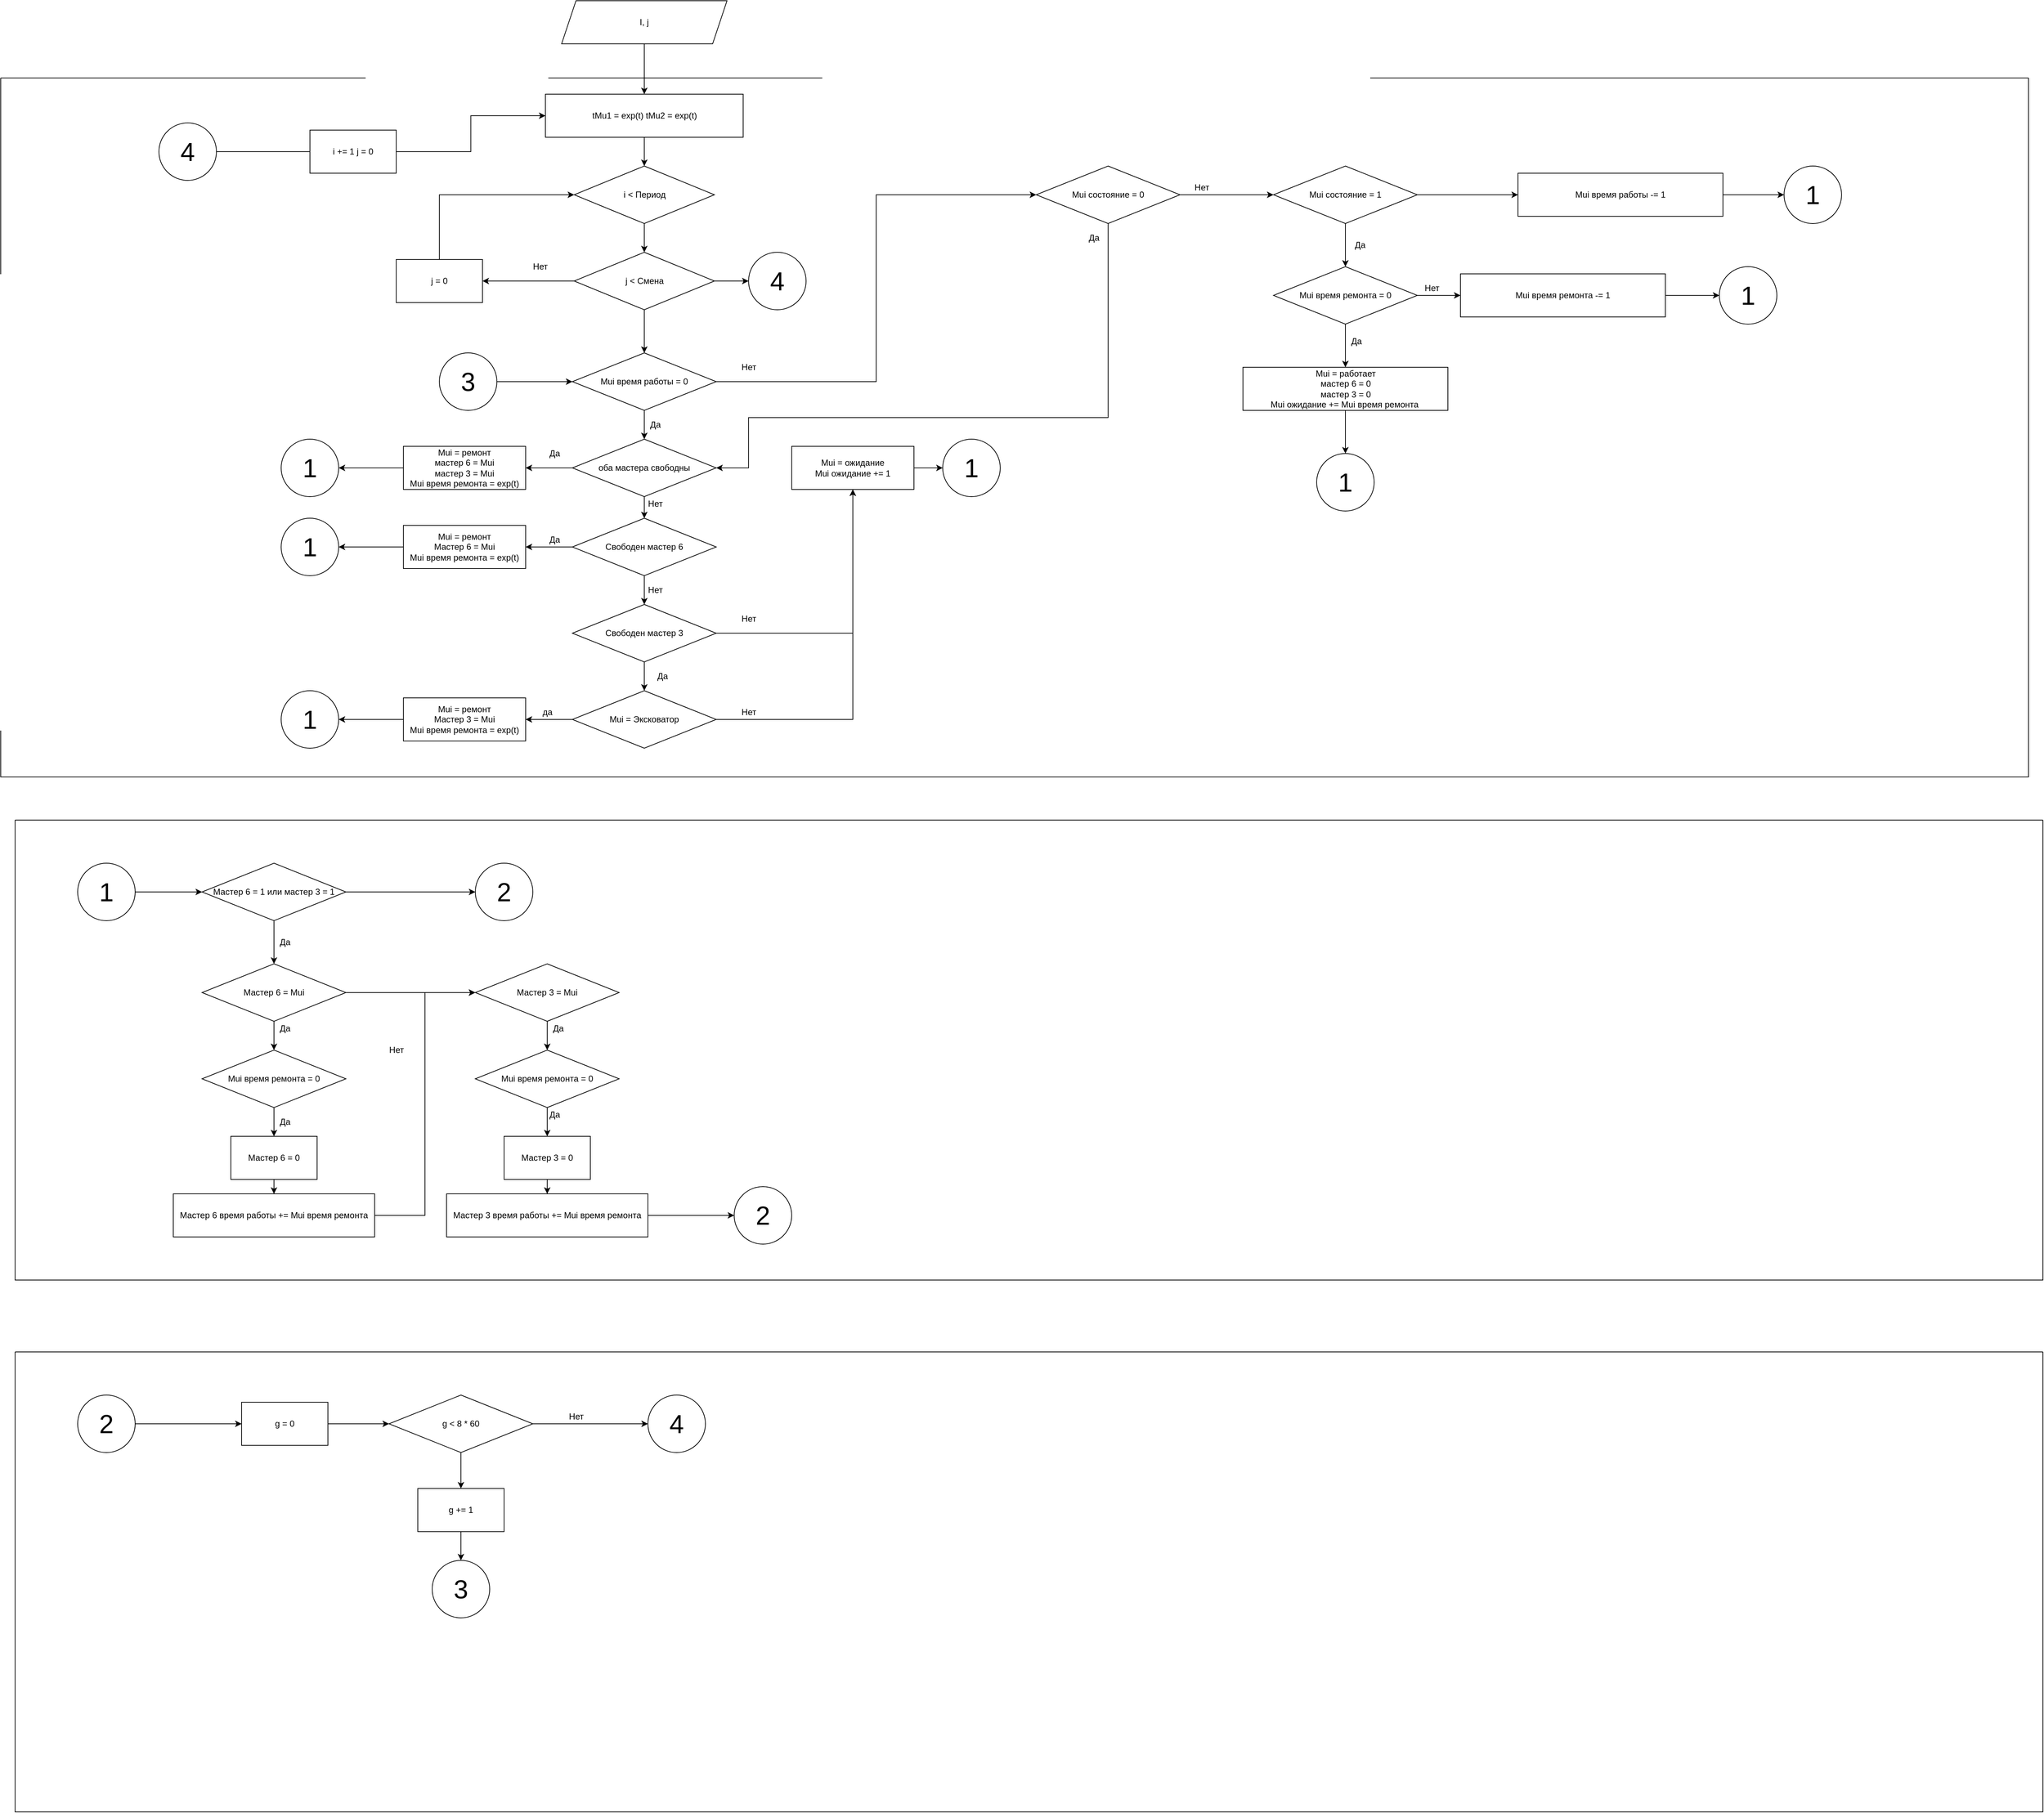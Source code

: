 <mxfile>
    <diagram id="oMUgU_cKj5hAqDZ2qslA" name="Страница 1">
        <mxGraphModel dx="2587" dy="1236" grid="1" gridSize="10" guides="1" tooltips="1" connect="1" arrows="1" fold="1" page="1" pageScale="1" pageWidth="827" pageHeight="1169" math="0" shadow="0">
            <root>
                <mxCell id="0"/>
                <mxCell id="1" parent="0"/>
                <mxCell id="mELySHecACPUB56Iy1mV-3" style="edgeStyle=orthogonalEdgeStyle;rounded=0;orthogonalLoop=1;jettySize=auto;html=1;entryX=0.5;entryY=0;entryDx=0;entryDy=0;" parent="1" source="mELySHecACPUB56Iy1mV-1" target="mELySHecACPUB56Iy1mV-4" edge="1">
                    <mxGeometry relative="1" as="geometry">
                        <mxPoint x="345" y="230" as="targetPoint"/>
                    </mxGeometry>
                </mxCell>
                <mxCell id="mELySHecACPUB56Iy1mV-1" value="I, j" style="shape=parallelogram;perimeter=parallelogramPerimeter;whiteSpace=wrap;html=1;fixedSize=1;" parent="1" vertex="1">
                    <mxGeometry x="230" y="110" width="230" height="60" as="geometry"/>
                </mxCell>
                <mxCell id="mELySHecACPUB56Iy1mV-6" style="edgeStyle=orthogonalEdgeStyle;rounded=0;orthogonalLoop=1;jettySize=auto;html=1;entryX=0.5;entryY=0;entryDx=0;entryDy=0;" parent="1" source="mELySHecACPUB56Iy1mV-4" target="mELySHecACPUB56Iy1mV-5" edge="1">
                    <mxGeometry relative="1" as="geometry"/>
                </mxCell>
                <mxCell id="mELySHecACPUB56Iy1mV-4" value="tMu1 = exp(t) tMu2 = exp(t)" style="rounded=0;whiteSpace=wrap;html=1;" parent="1" vertex="1">
                    <mxGeometry x="207.5" y="240" width="275" height="60" as="geometry"/>
                </mxCell>
                <mxCell id="mELySHecACPUB56Iy1mV-9" style="edgeStyle=orthogonalEdgeStyle;rounded=0;orthogonalLoop=1;jettySize=auto;html=1;entryX=0.5;entryY=0;entryDx=0;entryDy=0;" parent="1" source="mELySHecACPUB56Iy1mV-5" target="mELySHecACPUB56Iy1mV-8" edge="1">
                    <mxGeometry relative="1" as="geometry"/>
                </mxCell>
                <mxCell id="mELySHecACPUB56Iy1mV-5" value="i &amp;lt; Период" style="rhombus;whiteSpace=wrap;html=1;" parent="1" vertex="1">
                    <mxGeometry x="247.5" y="340" width="195" height="80" as="geometry"/>
                </mxCell>
                <mxCell id="mELySHecACPUB56Iy1mV-11" style="edgeStyle=orthogonalEdgeStyle;rounded=0;orthogonalLoop=1;jettySize=auto;html=1;entryX=0.5;entryY=0;entryDx=0;entryDy=0;" parent="1" source="mELySHecACPUB56Iy1mV-8" target="mELySHecACPUB56Iy1mV-12" edge="1">
                    <mxGeometry relative="1" as="geometry">
                        <mxPoint x="345" y="585" as="targetPoint"/>
                    </mxGeometry>
                </mxCell>
                <mxCell id="mELySHecACPUB56Iy1mV-14" style="edgeStyle=orthogonalEdgeStyle;rounded=0;orthogonalLoop=1;jettySize=auto;html=1;entryX=1;entryY=0.5;entryDx=0;entryDy=0;" parent="1" source="mELySHecACPUB56Iy1mV-8" target="mELySHecACPUB56Iy1mV-15" edge="1">
                    <mxGeometry relative="1" as="geometry">
                        <mxPoint x="170" y="500" as="targetPoint"/>
                    </mxGeometry>
                </mxCell>
                <mxCell id="mELySHecACPUB56Iy1mV-178" style="edgeStyle=orthogonalEdgeStyle;rounded=0;orthogonalLoop=1;jettySize=auto;html=1;entryX=0;entryY=0.5;entryDx=0;entryDy=0;fontSize=12;" parent="1" source="mELySHecACPUB56Iy1mV-8" target="mELySHecACPUB56Iy1mV-177" edge="1">
                    <mxGeometry relative="1" as="geometry"/>
                </mxCell>
                <mxCell id="mELySHecACPUB56Iy1mV-8" value="j &amp;lt; Смена" style="rhombus;whiteSpace=wrap;html=1;" parent="1" vertex="1">
                    <mxGeometry x="247.5" y="460" width="195" height="80" as="geometry"/>
                </mxCell>
                <mxCell id="mELySHecACPUB56Iy1mV-20" style="edgeStyle=orthogonalEdgeStyle;rounded=0;orthogonalLoop=1;jettySize=auto;html=1;entryX=0.5;entryY=0;entryDx=0;entryDy=0;" parent="1" source="mELySHecACPUB56Iy1mV-12" target="mELySHecACPUB56Iy1mV-18" edge="1">
                    <mxGeometry relative="1" as="geometry"/>
                </mxCell>
                <mxCell id="mELySHecACPUB56Iy1mV-52" style="edgeStyle=orthogonalEdgeStyle;rounded=0;orthogonalLoop=1;jettySize=auto;html=1;entryX=0;entryY=0.5;entryDx=0;entryDy=0;" parent="1" source="mELySHecACPUB56Iy1mV-12" target="mELySHecACPUB56Iy1mV-51" edge="1">
                    <mxGeometry relative="1" as="geometry"/>
                </mxCell>
                <mxCell id="mELySHecACPUB56Iy1mV-12" value="Mui время работы = 0" style="rhombus;whiteSpace=wrap;html=1;" parent="1" vertex="1">
                    <mxGeometry x="245" y="600" width="200" height="80" as="geometry"/>
                </mxCell>
                <mxCell id="mELySHecACPUB56Iy1mV-17" style="edgeStyle=orthogonalEdgeStyle;rounded=0;orthogonalLoop=1;jettySize=auto;html=1;entryX=0;entryY=0.5;entryDx=0;entryDy=0;" parent="1" source="mELySHecACPUB56Iy1mV-15" target="mELySHecACPUB56Iy1mV-5" edge="1">
                    <mxGeometry relative="1" as="geometry">
                        <Array as="points">
                            <mxPoint x="60" y="380"/>
                        </Array>
                    </mxGeometry>
                </mxCell>
                <mxCell id="mELySHecACPUB56Iy1mV-15" value="j = 0" style="rounded=0;whiteSpace=wrap;html=1;" parent="1" vertex="1">
                    <mxGeometry y="470" width="120" height="60" as="geometry"/>
                </mxCell>
                <mxCell id="mELySHecACPUB56Iy1mV-16" value="Нет" style="text;html=1;align=center;verticalAlign=middle;resizable=0;points=[];autosize=1;strokeColor=none;fillColor=none;" parent="1" vertex="1">
                    <mxGeometry x="180" y="470" width="40" height="20" as="geometry"/>
                </mxCell>
                <mxCell id="mELySHecACPUB56Iy1mV-22" style="edgeStyle=orthogonalEdgeStyle;rounded=0;orthogonalLoop=1;jettySize=auto;html=1;exitX=0;exitY=0.5;exitDx=0;exitDy=0;entryX=1;entryY=0.5;entryDx=0;entryDy=0;" parent="1" source="mELySHecACPUB56Iy1mV-18" target="mELySHecACPUB56Iy1mV-21" edge="1">
                    <mxGeometry relative="1" as="geometry"/>
                </mxCell>
                <mxCell id="mELySHecACPUB56Iy1mV-25" style="edgeStyle=orthogonalEdgeStyle;rounded=0;orthogonalLoop=1;jettySize=auto;html=1;entryX=0.5;entryY=0;entryDx=0;entryDy=0;" parent="1" source="mELySHecACPUB56Iy1mV-18" target="mELySHecACPUB56Iy1mV-24" edge="1">
                    <mxGeometry relative="1" as="geometry"/>
                </mxCell>
                <mxCell id="mELySHecACPUB56Iy1mV-18" value="оба мастера свободны" style="rhombus;whiteSpace=wrap;html=1;" parent="1" vertex="1">
                    <mxGeometry x="245" y="720" width="200" height="80" as="geometry"/>
                </mxCell>
                <mxCell id="mELySHecACPUB56Iy1mV-82" style="edgeStyle=orthogonalEdgeStyle;rounded=0;orthogonalLoop=1;jettySize=auto;html=1;entryX=1;entryY=0.5;entryDx=0;entryDy=0;fontSize=36;" parent="1" source="mELySHecACPUB56Iy1mV-21" target="mELySHecACPUB56Iy1mV-81" edge="1">
                    <mxGeometry relative="1" as="geometry"/>
                </mxCell>
                <mxCell id="mELySHecACPUB56Iy1mV-21" value="Mui = ремонт&lt;br&gt;мастер 6 = Mui&lt;br&gt;мастер 3 = Mui&lt;br&gt;Mui время ремонта = exp(t)" style="rounded=0;whiteSpace=wrap;html=1;" parent="1" vertex="1">
                    <mxGeometry x="10" y="730" width="170" height="60" as="geometry"/>
                </mxCell>
                <mxCell id="mELySHecACPUB56Iy1mV-23" value="Да" style="text;html=1;align=center;verticalAlign=middle;resizable=0;points=[];autosize=1;strokeColor=none;fillColor=none;" parent="1" vertex="1">
                    <mxGeometry x="205" y="730" width="30" height="20" as="geometry"/>
                </mxCell>
                <mxCell id="mELySHecACPUB56Iy1mV-28" style="edgeStyle=orthogonalEdgeStyle;rounded=0;orthogonalLoop=1;jettySize=auto;html=1;entryX=1;entryY=0.5;entryDx=0;entryDy=0;" parent="1" source="mELySHecACPUB56Iy1mV-24" target="mELySHecACPUB56Iy1mV-27" edge="1">
                    <mxGeometry relative="1" as="geometry"/>
                </mxCell>
                <mxCell id="mELySHecACPUB56Iy1mV-31" style="edgeStyle=orthogonalEdgeStyle;rounded=0;orthogonalLoop=1;jettySize=auto;html=1;" parent="1" source="mELySHecACPUB56Iy1mV-24" target="mELySHecACPUB56Iy1mV-30" edge="1">
                    <mxGeometry relative="1" as="geometry"/>
                </mxCell>
                <mxCell id="mELySHecACPUB56Iy1mV-24" value="Cвободен мастер 6" style="rhombus;whiteSpace=wrap;html=1;" parent="1" vertex="1">
                    <mxGeometry x="245" y="830" width="200" height="80" as="geometry"/>
                </mxCell>
                <mxCell id="mELySHecACPUB56Iy1mV-84" style="edgeStyle=orthogonalEdgeStyle;rounded=0;orthogonalLoop=1;jettySize=auto;html=1;fontSize=36;" parent="1" source="mELySHecACPUB56Iy1mV-27" target="mELySHecACPUB56Iy1mV-83" edge="1">
                    <mxGeometry relative="1" as="geometry"/>
                </mxCell>
                <mxCell id="mELySHecACPUB56Iy1mV-27" value="Mui = ремонт&lt;br&gt;Мастер 6 = Mui&lt;br&gt;Mui время ремонта = exp(t)" style="rounded=0;whiteSpace=wrap;html=1;" parent="1" vertex="1">
                    <mxGeometry x="10" y="840" width="170" height="60" as="geometry"/>
                </mxCell>
                <mxCell id="mELySHecACPUB56Iy1mV-29" value="Да" style="text;html=1;align=center;verticalAlign=middle;resizable=0;points=[];autosize=1;strokeColor=none;fillColor=none;" parent="1" vertex="1">
                    <mxGeometry x="205" y="850" width="30" height="20" as="geometry"/>
                </mxCell>
                <mxCell id="mELySHecACPUB56Iy1mV-36" style="edgeStyle=orthogonalEdgeStyle;rounded=0;orthogonalLoop=1;jettySize=auto;html=1;entryX=0.5;entryY=0;entryDx=0;entryDy=0;" parent="1" source="mELySHecACPUB56Iy1mV-30" target="mELySHecACPUB56Iy1mV-35" edge="1">
                    <mxGeometry relative="1" as="geometry"/>
                </mxCell>
                <mxCell id="mELySHecACPUB56Iy1mV-40" style="edgeStyle=orthogonalEdgeStyle;rounded=0;orthogonalLoop=1;jettySize=auto;html=1;" parent="1" source="mELySHecACPUB56Iy1mV-30" target="mELySHecACPUB56Iy1mV-33" edge="1">
                    <mxGeometry relative="1" as="geometry"/>
                </mxCell>
                <mxCell id="mELySHecACPUB56Iy1mV-30" value="Свободен мастер 3" style="rhombus;whiteSpace=wrap;html=1;" parent="1" vertex="1">
                    <mxGeometry x="245" y="950" width="200" height="80" as="geometry"/>
                </mxCell>
                <mxCell id="mELySHecACPUB56Iy1mV-88" style="edgeStyle=orthogonalEdgeStyle;rounded=0;orthogonalLoop=1;jettySize=auto;html=1;entryX=0;entryY=0.5;entryDx=0;entryDy=0;fontSize=36;" parent="1" source="mELySHecACPUB56Iy1mV-33" target="mELySHecACPUB56Iy1mV-87" edge="1">
                    <mxGeometry relative="1" as="geometry"/>
                </mxCell>
                <mxCell id="mELySHecACPUB56Iy1mV-33" value="Mui = ожидание&lt;br&gt;Mui ожидание += 1" style="rounded=0;whiteSpace=wrap;html=1;" parent="1" vertex="1">
                    <mxGeometry x="550" y="730" width="170" height="60" as="geometry"/>
                </mxCell>
                <mxCell id="mELySHecACPUB56Iy1mV-86" style="edgeStyle=orthogonalEdgeStyle;rounded=0;orthogonalLoop=1;jettySize=auto;html=1;entryX=1;entryY=0.5;entryDx=0;entryDy=0;fontSize=36;" parent="1" source="mELySHecACPUB56Iy1mV-34" target="mELySHecACPUB56Iy1mV-85" edge="1">
                    <mxGeometry relative="1" as="geometry"/>
                </mxCell>
                <mxCell id="mELySHecACPUB56Iy1mV-34" value="Mui = ремонт&lt;br&gt;Мастер 3 = Mui&lt;br&gt;Mui время ремонта = exp(t)" style="rounded=0;whiteSpace=wrap;html=1;" parent="1" vertex="1">
                    <mxGeometry x="10" y="1080" width="170" height="60" as="geometry"/>
                </mxCell>
                <mxCell id="mELySHecACPUB56Iy1mV-38" style="edgeStyle=orthogonalEdgeStyle;rounded=0;orthogonalLoop=1;jettySize=auto;html=1;entryX=1;entryY=0.5;entryDx=0;entryDy=0;" parent="1" source="mELySHecACPUB56Iy1mV-35" target="mELySHecACPUB56Iy1mV-34" edge="1">
                    <mxGeometry relative="1" as="geometry"/>
                </mxCell>
                <mxCell id="mELySHecACPUB56Iy1mV-48" style="edgeStyle=orthogonalEdgeStyle;rounded=0;orthogonalLoop=1;jettySize=auto;html=1;entryX=0.5;entryY=1;entryDx=0;entryDy=0;" parent="1" source="mELySHecACPUB56Iy1mV-35" target="mELySHecACPUB56Iy1mV-33" edge="1">
                    <mxGeometry relative="1" as="geometry"/>
                </mxCell>
                <mxCell id="mELySHecACPUB56Iy1mV-35" value="Mui = Эксковатор" style="rhombus;whiteSpace=wrap;html=1;" parent="1" vertex="1">
                    <mxGeometry x="245" y="1070" width="200" height="80" as="geometry"/>
                </mxCell>
                <mxCell id="mELySHecACPUB56Iy1mV-37" value="Да" style="text;html=1;align=center;verticalAlign=middle;resizable=0;points=[];autosize=1;strokeColor=none;fillColor=none;" parent="1" vertex="1">
                    <mxGeometry x="355" y="1040" width="30" height="20" as="geometry"/>
                </mxCell>
                <mxCell id="mELySHecACPUB56Iy1mV-39" value="да" style="text;html=1;align=center;verticalAlign=middle;resizable=0;points=[];autosize=1;strokeColor=none;fillColor=none;" parent="1" vertex="1">
                    <mxGeometry x="195" y="1090" width="30" height="20" as="geometry"/>
                </mxCell>
                <mxCell id="mELySHecACPUB56Iy1mV-45" value="Нет" style="text;html=1;align=center;verticalAlign=middle;resizable=0;points=[];autosize=1;strokeColor=none;fillColor=none;" parent="1" vertex="1">
                    <mxGeometry x="470" y="960" width="40" height="20" as="geometry"/>
                </mxCell>
                <mxCell id="mELySHecACPUB56Iy1mV-46" value="Нет" style="text;html=1;align=center;verticalAlign=middle;resizable=0;points=[];autosize=1;strokeColor=none;fillColor=none;" parent="1" vertex="1">
                    <mxGeometry x="340" y="800" width="40" height="20" as="geometry"/>
                </mxCell>
                <mxCell id="mELySHecACPUB56Iy1mV-47" value="Нет" style="text;html=1;align=center;verticalAlign=middle;resizable=0;points=[];autosize=1;strokeColor=none;fillColor=none;" parent="1" vertex="1">
                    <mxGeometry x="340" y="920" width="40" height="20" as="geometry"/>
                </mxCell>
                <mxCell id="mELySHecACPUB56Iy1mV-49" value="Нет" style="text;html=1;align=center;verticalAlign=middle;resizable=0;points=[];autosize=1;strokeColor=none;fillColor=none;" parent="1" vertex="1">
                    <mxGeometry x="470" y="1090" width="40" height="20" as="geometry"/>
                </mxCell>
                <mxCell id="mELySHecACPUB56Iy1mV-54" style="edgeStyle=orthogonalEdgeStyle;rounded=0;orthogonalLoop=1;jettySize=auto;html=1;entryX=1;entryY=0.5;entryDx=0;entryDy=0;" parent="1" source="mELySHecACPUB56Iy1mV-51" target="mELySHecACPUB56Iy1mV-18" edge="1">
                    <mxGeometry relative="1" as="geometry">
                        <mxPoint x="940" y="720" as="targetPoint"/>
                        <Array as="points">
                            <mxPoint x="990" y="690"/>
                            <mxPoint x="490" y="690"/>
                            <mxPoint x="490" y="760"/>
                        </Array>
                    </mxGeometry>
                </mxCell>
                <mxCell id="mELySHecACPUB56Iy1mV-59" style="edgeStyle=orthogonalEdgeStyle;rounded=0;orthogonalLoop=1;jettySize=auto;html=1;entryX=0;entryY=0.5;entryDx=0;entryDy=0;" parent="1" source="mELySHecACPUB56Iy1mV-51" target="mELySHecACPUB56Iy1mV-63" edge="1">
                    <mxGeometry relative="1" as="geometry">
                        <mxPoint x="1210" y="380" as="targetPoint"/>
                    </mxGeometry>
                </mxCell>
                <mxCell id="mELySHecACPUB56Iy1mV-51" value="Mui состояние = 0" style="rhombus;whiteSpace=wrap;html=1;" parent="1" vertex="1">
                    <mxGeometry x="890" y="340" width="200" height="80" as="geometry"/>
                </mxCell>
                <mxCell id="mELySHecACPUB56Iy1mV-55" value="Да" style="text;html=1;align=center;verticalAlign=middle;resizable=0;points=[];autosize=1;strokeColor=none;fillColor=none;" parent="1" vertex="1">
                    <mxGeometry x="955" y="430" width="30" height="20" as="geometry"/>
                </mxCell>
                <mxCell id="mELySHecACPUB56Iy1mV-56" value="Да" style="text;html=1;align=center;verticalAlign=middle;resizable=0;points=[];autosize=1;strokeColor=none;fillColor=none;" parent="1" vertex="1">
                    <mxGeometry x="345" y="690" width="30" height="20" as="geometry"/>
                </mxCell>
                <mxCell id="mELySHecACPUB56Iy1mV-57" value="Нет" style="text;html=1;align=center;verticalAlign=middle;resizable=0;points=[];autosize=1;strokeColor=none;fillColor=none;" parent="1" vertex="1">
                    <mxGeometry x="470" y="610" width="40" height="20" as="geometry"/>
                </mxCell>
                <mxCell id="mELySHecACPUB56Iy1mV-60" value="Нет" style="text;html=1;align=center;verticalAlign=middle;resizable=0;points=[];autosize=1;strokeColor=none;fillColor=none;" parent="1" vertex="1">
                    <mxGeometry x="1100" y="360" width="40" height="20" as="geometry"/>
                </mxCell>
                <mxCell id="mELySHecACPUB56Iy1mV-67" style="edgeStyle=orthogonalEdgeStyle;rounded=0;orthogonalLoop=1;jettySize=auto;html=1;entryX=0.5;entryY=0;entryDx=0;entryDy=0;" parent="1" source="mELySHecACPUB56Iy1mV-63" target="mELySHecACPUB56Iy1mV-65" edge="1">
                    <mxGeometry relative="1" as="geometry"/>
                </mxCell>
                <mxCell id="mELySHecACPUB56Iy1mV-74" style="edgeStyle=orthogonalEdgeStyle;rounded=0;orthogonalLoop=1;jettySize=auto;html=1;entryX=0;entryY=0.5;entryDx=0;entryDy=0;" parent="1" source="mELySHecACPUB56Iy1mV-63" target="mELySHecACPUB56Iy1mV-73" edge="1">
                    <mxGeometry relative="1" as="geometry"/>
                </mxCell>
                <mxCell id="mELySHecACPUB56Iy1mV-63" value="Mui состояние = 1" style="rhombus;whiteSpace=wrap;html=1;" parent="1" vertex="1">
                    <mxGeometry x="1220" y="340" width="200" height="80" as="geometry"/>
                </mxCell>
                <mxCell id="mELySHecACPUB56Iy1mV-76" style="edgeStyle=orthogonalEdgeStyle;rounded=0;orthogonalLoop=1;jettySize=auto;html=1;fontSize=36;" parent="1" source="mELySHecACPUB56Iy1mV-64" target="mELySHecACPUB56Iy1mV-75" edge="1">
                    <mxGeometry relative="1" as="geometry"/>
                </mxCell>
                <mxCell id="mELySHecACPUB56Iy1mV-64" value="Mui = работает&lt;br&gt;мастер 6 = 0&lt;br&gt;мастер 3 = 0&lt;br&gt;Mui ожидание += Mui время ремонта&amp;nbsp;" style="rounded=0;whiteSpace=wrap;html=1;" parent="1" vertex="1">
                    <mxGeometry x="1177.5" y="620" width="285" height="60" as="geometry"/>
                </mxCell>
                <mxCell id="mELySHecACPUB56Iy1mV-66" style="edgeStyle=orthogonalEdgeStyle;rounded=0;orthogonalLoop=1;jettySize=auto;html=1;entryX=0.5;entryY=0;entryDx=0;entryDy=0;" parent="1" source="mELySHecACPUB56Iy1mV-65" target="mELySHecACPUB56Iy1mV-64" edge="1">
                    <mxGeometry relative="1" as="geometry"/>
                </mxCell>
                <mxCell id="mELySHecACPUB56Iy1mV-69" style="edgeStyle=orthogonalEdgeStyle;rounded=0;orthogonalLoop=1;jettySize=auto;html=1;" parent="1" source="mELySHecACPUB56Iy1mV-65" target="mELySHecACPUB56Iy1mV-68" edge="1">
                    <mxGeometry relative="1" as="geometry"/>
                </mxCell>
                <mxCell id="mELySHecACPUB56Iy1mV-65" value="Mui время ремонта = 0" style="rhombus;whiteSpace=wrap;html=1;" parent="1" vertex="1">
                    <mxGeometry x="1220" y="480" width="200" height="80" as="geometry"/>
                </mxCell>
                <mxCell id="mELySHecACPUB56Iy1mV-78" style="edgeStyle=orthogonalEdgeStyle;rounded=0;orthogonalLoop=1;jettySize=auto;html=1;entryX=0;entryY=0.5;entryDx=0;entryDy=0;fontSize=36;" parent="1" source="mELySHecACPUB56Iy1mV-68" target="mELySHecACPUB56Iy1mV-77" edge="1">
                    <mxGeometry relative="1" as="geometry"/>
                </mxCell>
                <mxCell id="mELySHecACPUB56Iy1mV-68" value="&amp;nbsp;Mui время ремонта -= 1&amp;nbsp;" style="rounded=0;whiteSpace=wrap;html=1;" parent="1" vertex="1">
                    <mxGeometry x="1480" y="490" width="285" height="60" as="geometry"/>
                </mxCell>
                <mxCell id="mELySHecACPUB56Iy1mV-70" value="Да" style="text;html=1;align=center;verticalAlign=middle;resizable=0;points=[];autosize=1;strokeColor=none;fillColor=none;" parent="1" vertex="1">
                    <mxGeometry x="1320" y="574" width="30" height="20" as="geometry"/>
                </mxCell>
                <mxCell id="mELySHecACPUB56Iy1mV-71" value="Нет" style="text;html=1;align=center;verticalAlign=middle;resizable=0;points=[];autosize=1;strokeColor=none;fillColor=none;" parent="1" vertex="1">
                    <mxGeometry x="1420" y="500" width="40" height="20" as="geometry"/>
                </mxCell>
                <mxCell id="mELySHecACPUB56Iy1mV-72" value="Да" style="text;html=1;align=center;verticalAlign=middle;resizable=0;points=[];autosize=1;strokeColor=none;fillColor=none;" parent="1" vertex="1">
                    <mxGeometry x="1325" y="440" width="30" height="20" as="geometry"/>
                </mxCell>
                <mxCell id="mELySHecACPUB56Iy1mV-80" style="edgeStyle=orthogonalEdgeStyle;rounded=0;orthogonalLoop=1;jettySize=auto;html=1;entryX=0;entryY=0.5;entryDx=0;entryDy=0;fontSize=36;" parent="1" source="mELySHecACPUB56Iy1mV-73" target="mELySHecACPUB56Iy1mV-79" edge="1">
                    <mxGeometry relative="1" as="geometry"/>
                </mxCell>
                <mxCell id="mELySHecACPUB56Iy1mV-73" value="&amp;nbsp;Mui время работы -= 1&amp;nbsp;" style="rounded=0;whiteSpace=wrap;html=1;" parent="1" vertex="1">
                    <mxGeometry x="1560" y="350" width="285" height="60" as="geometry"/>
                </mxCell>
                <mxCell id="mELySHecACPUB56Iy1mV-75" value="&lt;font style=&quot;font-size: 36px;&quot;&gt;1&lt;/font&gt;" style="ellipse;whiteSpace=wrap;html=1;aspect=fixed;" parent="1" vertex="1">
                    <mxGeometry x="1280" y="740" width="80" height="80" as="geometry"/>
                </mxCell>
                <mxCell id="mELySHecACPUB56Iy1mV-77" value="&lt;font style=&quot;font-size: 36px;&quot;&gt;1&lt;/font&gt;" style="ellipse;whiteSpace=wrap;html=1;aspect=fixed;" parent="1" vertex="1">
                    <mxGeometry x="1840" y="480" width="80" height="80" as="geometry"/>
                </mxCell>
                <mxCell id="mELySHecACPUB56Iy1mV-79" value="&lt;font style=&quot;font-size: 36px;&quot;&gt;1&lt;/font&gt;" style="ellipse;whiteSpace=wrap;html=1;aspect=fixed;" parent="1" vertex="1">
                    <mxGeometry x="1930" y="340" width="80" height="80" as="geometry"/>
                </mxCell>
                <mxCell id="mELySHecACPUB56Iy1mV-81" value="&lt;font style=&quot;font-size: 36px;&quot;&gt;1&lt;/font&gt;" style="ellipse;whiteSpace=wrap;html=1;aspect=fixed;" parent="1" vertex="1">
                    <mxGeometry x="-160" y="720" width="80" height="80" as="geometry"/>
                </mxCell>
                <mxCell id="mELySHecACPUB56Iy1mV-83" value="&lt;font style=&quot;font-size: 36px;&quot;&gt;1&lt;/font&gt;" style="ellipse;whiteSpace=wrap;html=1;aspect=fixed;" parent="1" vertex="1">
                    <mxGeometry x="-160" y="830" width="80" height="80" as="geometry"/>
                </mxCell>
                <mxCell id="mELySHecACPUB56Iy1mV-85" value="&lt;font style=&quot;font-size: 36px;&quot;&gt;1&lt;/font&gt;" style="ellipse;whiteSpace=wrap;html=1;aspect=fixed;" parent="1" vertex="1">
                    <mxGeometry x="-160" y="1070" width="80" height="80" as="geometry"/>
                </mxCell>
                <mxCell id="mELySHecACPUB56Iy1mV-87" value="&lt;font style=&quot;font-size: 36px;&quot;&gt;1&lt;/font&gt;" style="ellipse;whiteSpace=wrap;html=1;aspect=fixed;" parent="1" vertex="1">
                    <mxGeometry x="760" y="720" width="80" height="80" as="geometry"/>
                </mxCell>
                <mxCell id="mELySHecACPUB56Iy1mV-92" value="" style="swimlane;startSize=0;fontSize=36;" parent="1" vertex="1">
                    <mxGeometry x="-550" y="217.5" width="2820" height="972.5" as="geometry"/>
                </mxCell>
                <mxCell id="mELySHecACPUB56Iy1mV-156" value="&lt;font style=&quot;font-size: 36px;&quot;&gt;3&lt;/font&gt;" style="ellipse;whiteSpace=wrap;html=1;aspect=fixed;" parent="mELySHecACPUB56Iy1mV-92" vertex="1">
                    <mxGeometry x="610" y="382.5" width="80" height="80" as="geometry"/>
                </mxCell>
                <mxCell id="mELySHecACPUB56Iy1mV-167" value="&lt;font style=&quot;font-size: 36px;&quot;&gt;4&lt;/font&gt;" style="ellipse;whiteSpace=wrap;html=1;aspect=fixed;" parent="mELySHecACPUB56Iy1mV-92" vertex="1">
                    <mxGeometry x="220" y="62.5" width="80" height="80" as="geometry"/>
                </mxCell>
                <mxCell id="mELySHecACPUB56Iy1mV-174" value="i += 1 j = 0" style="rounded=0;whiteSpace=wrap;html=1;fontSize=12;" parent="mELySHecACPUB56Iy1mV-92" vertex="1">
                    <mxGeometry x="430" y="72.5" width="120" height="60" as="geometry"/>
                </mxCell>
                <mxCell id="mELySHecACPUB56Iy1mV-175" value="" style="edgeStyle=orthogonalEdgeStyle;rounded=0;orthogonalLoop=1;jettySize=auto;html=1;fontSize=12;entryX=0;entryY=0.5;entryDx=0;entryDy=0;endArrow=none;" parent="mELySHecACPUB56Iy1mV-92" source="mELySHecACPUB56Iy1mV-167" target="mELySHecACPUB56Iy1mV-174" edge="1">
                    <mxGeometry relative="1" as="geometry">
                        <mxPoint x="757.5" y="52.5" as="targetPoint"/>
                        <mxPoint x="480.0" y="102.611" as="sourcePoint"/>
                    </mxGeometry>
                </mxCell>
                <mxCell id="mELySHecACPUB56Iy1mV-177" value="&lt;font style=&quot;font-size: 36px;&quot;&gt;4&lt;/font&gt;" style="ellipse;whiteSpace=wrap;html=1;aspect=fixed;" parent="mELySHecACPUB56Iy1mV-92" vertex="1">
                    <mxGeometry x="1040" y="242.5" width="80" height="80" as="geometry"/>
                </mxCell>
                <mxCell id="mELySHecACPUB56Iy1mV-93" value="" style="swimlane;startSize=0;fontSize=36;" parent="1" vertex="1">
                    <mxGeometry x="-530" y="1250" width="2820" height="640" as="geometry"/>
                </mxCell>
                <mxCell id="mELySHecACPUB56Iy1mV-99" style="edgeStyle=orthogonalEdgeStyle;rounded=0;orthogonalLoop=1;jettySize=auto;html=1;entryX=0;entryY=0.5;entryDx=0;entryDy=0;fontSize=36;" parent="mELySHecACPUB56Iy1mV-93" source="mELySHecACPUB56Iy1mV-95" target="mELySHecACPUB56Iy1mV-96" edge="1">
                    <mxGeometry relative="1" as="geometry"/>
                </mxCell>
                <mxCell id="mELySHecACPUB56Iy1mV-95" value="&lt;font style=&quot;font-size: 36px;&quot;&gt;1&lt;/font&gt;" style="ellipse;whiteSpace=wrap;html=1;aspect=fixed;" parent="mELySHecACPUB56Iy1mV-93" vertex="1">
                    <mxGeometry x="87" y="60" width="80" height="80" as="geometry"/>
                </mxCell>
                <mxCell id="mELySHecACPUB56Iy1mV-98" style="edgeStyle=orthogonalEdgeStyle;rounded=0;orthogonalLoop=1;jettySize=auto;html=1;entryX=0.5;entryY=0;entryDx=0;entryDy=0;fontSize=36;" parent="mELySHecACPUB56Iy1mV-93" source="mELySHecACPUB56Iy1mV-96" target="mELySHecACPUB56Iy1mV-97" edge="1">
                    <mxGeometry relative="1" as="geometry"/>
                </mxCell>
                <mxCell id="3" style="edgeStyle=none;html=1;entryX=0;entryY=0.5;entryDx=0;entryDy=0;" edge="1" parent="mELySHecACPUB56Iy1mV-93" source="mELySHecACPUB56Iy1mV-96" target="2">
                    <mxGeometry relative="1" as="geometry"/>
                </mxCell>
                <mxCell id="mELySHecACPUB56Iy1mV-96" value="Мастер 6 = 1 или мастер 3 = 1" style="rhombus;whiteSpace=wrap;html=1;" parent="mELySHecACPUB56Iy1mV-93" vertex="1">
                    <mxGeometry x="260" y="60" width="200" height="80" as="geometry"/>
                </mxCell>
                <mxCell id="mELySHecACPUB56Iy1mV-103" style="edgeStyle=orthogonalEdgeStyle;rounded=0;orthogonalLoop=1;jettySize=auto;html=1;entryX=0.5;entryY=0;entryDx=0;entryDy=0;fontSize=12;" parent="mELySHecACPUB56Iy1mV-93" source="mELySHecACPUB56Iy1mV-97" target="mELySHecACPUB56Iy1mV-102" edge="1">
                    <mxGeometry relative="1" as="geometry"/>
                </mxCell>
                <mxCell id="mELySHecACPUB56Iy1mV-118" style="edgeStyle=orthogonalEdgeStyle;rounded=0;orthogonalLoop=1;jettySize=auto;html=1;entryX=0;entryY=0.5;entryDx=0;entryDy=0;fontSize=12;" parent="mELySHecACPUB56Iy1mV-93" source="mELySHecACPUB56Iy1mV-97" target="mELySHecACPUB56Iy1mV-111" edge="1">
                    <mxGeometry relative="1" as="geometry"/>
                </mxCell>
                <mxCell id="mELySHecACPUB56Iy1mV-97" value="Мастер 6 = Mui" style="rhombus;whiteSpace=wrap;html=1;" parent="mELySHecACPUB56Iy1mV-93" vertex="1">
                    <mxGeometry x="260" y="200" width="200" height="80" as="geometry"/>
                </mxCell>
                <mxCell id="mELySHecACPUB56Iy1mV-101" value="Да" style="text;html=1;align=center;verticalAlign=middle;resizable=0;points=[];autosize=1;strokeColor=none;fillColor=none;fontSize=12;" parent="mELySHecACPUB56Iy1mV-93" vertex="1">
                    <mxGeometry x="360" y="160" width="30" height="20" as="geometry"/>
                </mxCell>
                <mxCell id="mELySHecACPUB56Iy1mV-106" style="edgeStyle=orthogonalEdgeStyle;rounded=0;orthogonalLoop=1;jettySize=auto;html=1;entryX=0.5;entryY=0;entryDx=0;entryDy=0;fontSize=12;" parent="mELySHecACPUB56Iy1mV-93" source="mELySHecACPUB56Iy1mV-102" target="mELySHecACPUB56Iy1mV-105" edge="1">
                    <mxGeometry relative="1" as="geometry"/>
                </mxCell>
                <mxCell id="mELySHecACPUB56Iy1mV-102" value="Mui время ремонта = 0" style="rhombus;whiteSpace=wrap;html=1;" parent="mELySHecACPUB56Iy1mV-93" vertex="1">
                    <mxGeometry x="260" y="320" width="200" height="80" as="geometry"/>
                </mxCell>
                <mxCell id="mELySHecACPUB56Iy1mV-104" value="Да" style="text;html=1;align=center;verticalAlign=middle;resizable=0;points=[];autosize=1;strokeColor=none;fillColor=none;fontSize=12;" parent="mELySHecACPUB56Iy1mV-93" vertex="1">
                    <mxGeometry x="360" y="280" width="30" height="20" as="geometry"/>
                </mxCell>
                <mxCell id="mELySHecACPUB56Iy1mV-109" style="edgeStyle=orthogonalEdgeStyle;rounded=0;orthogonalLoop=1;jettySize=auto;html=1;entryX=0.5;entryY=0;entryDx=0;entryDy=0;fontSize=12;" parent="mELySHecACPUB56Iy1mV-93" source="mELySHecACPUB56Iy1mV-105" target="mELySHecACPUB56Iy1mV-108" edge="1">
                    <mxGeometry relative="1" as="geometry"/>
                </mxCell>
                <mxCell id="mELySHecACPUB56Iy1mV-105" value="Мастер 6 = 0" style="rounded=0;whiteSpace=wrap;html=1;fontSize=12;" parent="mELySHecACPUB56Iy1mV-93" vertex="1">
                    <mxGeometry x="300" y="440" width="120" height="60" as="geometry"/>
                </mxCell>
                <mxCell id="mELySHecACPUB56Iy1mV-121" style="edgeStyle=orthogonalEdgeStyle;rounded=0;orthogonalLoop=1;jettySize=auto;html=1;entryX=0;entryY=0.5;entryDx=0;entryDy=0;fontSize=12;" parent="mELySHecACPUB56Iy1mV-93" source="mELySHecACPUB56Iy1mV-108" target="mELySHecACPUB56Iy1mV-111" edge="1">
                    <mxGeometry relative="1" as="geometry"/>
                </mxCell>
                <mxCell id="mELySHecACPUB56Iy1mV-108" value="Мастер 6 время работы += Mui время ремонта" style="rounded=0;whiteSpace=wrap;html=1;fontSize=12;" parent="mELySHecACPUB56Iy1mV-93" vertex="1">
                    <mxGeometry x="220" y="520" width="280" height="60" as="geometry"/>
                </mxCell>
                <mxCell id="mELySHecACPUB56Iy1mV-111" value="Мастер 3 = Mui" style="rhombus;whiteSpace=wrap;html=1;" parent="mELySHecACPUB56Iy1mV-93" vertex="1">
                    <mxGeometry x="640" y="200" width="200" height="80" as="geometry"/>
                </mxCell>
                <mxCell id="mELySHecACPUB56Iy1mV-113" value="Mui время ремонта = 0" style="rhombus;whiteSpace=wrap;html=1;" parent="mELySHecACPUB56Iy1mV-93" vertex="1">
                    <mxGeometry x="640" y="320" width="200" height="80" as="geometry"/>
                </mxCell>
                <mxCell id="mELySHecACPUB56Iy1mV-110" style="edgeStyle=orthogonalEdgeStyle;rounded=0;orthogonalLoop=1;jettySize=auto;html=1;entryX=0.5;entryY=0;entryDx=0;entryDy=0;fontSize=12;" parent="mELySHecACPUB56Iy1mV-93" source="mELySHecACPUB56Iy1mV-111" target="mELySHecACPUB56Iy1mV-113" edge="1">
                    <mxGeometry relative="1" as="geometry"/>
                </mxCell>
                <mxCell id="mELySHecACPUB56Iy1mV-114" value="Да" style="text;html=1;align=center;verticalAlign=middle;resizable=0;points=[];autosize=1;strokeColor=none;fillColor=none;fontSize=12;" parent="mELySHecACPUB56Iy1mV-93" vertex="1">
                    <mxGeometry x="740" y="280" width="30" height="20" as="geometry"/>
                </mxCell>
                <mxCell id="mELySHecACPUB56Iy1mV-115" style="edgeStyle=orthogonalEdgeStyle;rounded=0;orthogonalLoop=1;jettySize=auto;html=1;entryX=0.5;entryY=0;entryDx=0;entryDy=0;fontSize=12;" parent="mELySHecACPUB56Iy1mV-93" source="mELySHecACPUB56Iy1mV-116" target="mELySHecACPUB56Iy1mV-122" edge="1">
                    <mxGeometry relative="1" as="geometry">
                        <mxPoint x="740" y="520" as="targetPoint"/>
                    </mxGeometry>
                </mxCell>
                <mxCell id="mELySHecACPUB56Iy1mV-116" value="Мастер 3 = 0" style="rounded=0;whiteSpace=wrap;html=1;fontSize=12;" parent="mELySHecACPUB56Iy1mV-93" vertex="1">
                    <mxGeometry x="680" y="440" width="120" height="60" as="geometry"/>
                </mxCell>
                <mxCell id="mELySHecACPUB56Iy1mV-112" style="edgeStyle=orthogonalEdgeStyle;rounded=0;orthogonalLoop=1;jettySize=auto;html=1;entryX=0.5;entryY=0;entryDx=0;entryDy=0;fontSize=12;" parent="mELySHecACPUB56Iy1mV-93" source="mELySHecACPUB56Iy1mV-113" target="mELySHecACPUB56Iy1mV-116" edge="1">
                    <mxGeometry relative="1" as="geometry"/>
                </mxCell>
                <mxCell id="mELySHecACPUB56Iy1mV-117" value="Да" style="text;html=1;align=center;verticalAlign=middle;resizable=0;points=[];autosize=1;strokeColor=none;fillColor=none;fontSize=12;" parent="mELySHecACPUB56Iy1mV-93" vertex="1">
                    <mxGeometry x="735" y="400" width="30" height="20" as="geometry"/>
                </mxCell>
                <mxCell id="mELySHecACPUB56Iy1mV-124" style="edgeStyle=orthogonalEdgeStyle;rounded=0;orthogonalLoop=1;jettySize=auto;html=1;fontSize=12;" parent="mELySHecACPUB56Iy1mV-93" source="mELySHecACPUB56Iy1mV-122" target="mELySHecACPUB56Iy1mV-123" edge="1">
                    <mxGeometry relative="1" as="geometry"/>
                </mxCell>
                <mxCell id="mELySHecACPUB56Iy1mV-122" value="Мастер 3 время работы += Mui время ремонта" style="rounded=0;whiteSpace=wrap;html=1;fontSize=12;" parent="mELySHecACPUB56Iy1mV-93" vertex="1">
                    <mxGeometry x="600" y="520" width="280" height="60" as="geometry"/>
                </mxCell>
                <mxCell id="mELySHecACPUB56Iy1mV-107" value="Да" style="text;html=1;align=center;verticalAlign=middle;resizable=0;points=[];autosize=1;strokeColor=none;fillColor=none;fontSize=12;" parent="mELySHecACPUB56Iy1mV-93" vertex="1">
                    <mxGeometry x="360" y="410" width="30" height="20" as="geometry"/>
                </mxCell>
                <mxCell id="mELySHecACPUB56Iy1mV-123" value="&lt;font style=&quot;font-size: 36px;&quot;&gt;2&lt;/font&gt;" style="ellipse;whiteSpace=wrap;html=1;aspect=fixed;" parent="mELySHecACPUB56Iy1mV-93" vertex="1">
                    <mxGeometry x="1000" y="510" width="80" height="80" as="geometry"/>
                </mxCell>
                <mxCell id="2" value="&lt;font style=&quot;font-size: 36px&quot;&gt;2&lt;/font&gt;" style="ellipse;whiteSpace=wrap;html=1;aspect=fixed;" vertex="1" parent="mELySHecACPUB56Iy1mV-93">
                    <mxGeometry x="640" y="60" width="80" height="80" as="geometry"/>
                </mxCell>
                <mxCell id="mELySHecACPUB56Iy1mV-119" value="Нет" style="text;html=1;align=center;verticalAlign=middle;resizable=0;points=[];autosize=1;strokeColor=none;fillColor=none;fontSize=12;" parent="1" vertex="1">
                    <mxGeometry x="-20" y="1560" width="40" height="20" as="geometry"/>
                </mxCell>
                <mxCell id="mELySHecACPUB56Iy1mV-125" value="" style="swimlane;startSize=0;fontSize=36;" parent="1" vertex="1">
                    <mxGeometry x="-530" y="1990" width="2820" height="640" as="geometry"/>
                </mxCell>
                <mxCell id="mELySHecACPUB56Iy1mV-159" style="edgeStyle=orthogonalEdgeStyle;rounded=0;orthogonalLoop=1;jettySize=auto;html=1;entryX=0;entryY=0.5;entryDx=0;entryDy=0;fontSize=12;" parent="mELySHecACPUB56Iy1mV-125" source="mELySHecACPUB56Iy1mV-127" target="mELySHecACPUB56Iy1mV-162" edge="1">
                    <mxGeometry relative="1" as="geometry">
                        <mxPoint x="280" y="100" as="targetPoint"/>
                    </mxGeometry>
                </mxCell>
                <mxCell id="mELySHecACPUB56Iy1mV-127" value="&lt;font style=&quot;font-size: 36px;&quot;&gt;2&lt;/font&gt;" style="ellipse;whiteSpace=wrap;html=1;aspect=fixed;" parent="mELySHecACPUB56Iy1mV-125" vertex="1">
                    <mxGeometry x="87" y="60" width="80" height="80" as="geometry"/>
                </mxCell>
                <mxCell id="mELySHecACPUB56Iy1mV-166" style="edgeStyle=orthogonalEdgeStyle;rounded=0;orthogonalLoop=1;jettySize=auto;html=1;entryX=0;entryY=0.5;entryDx=0;entryDy=0;fontSize=12;" parent="mELySHecACPUB56Iy1mV-125" source="mELySHecACPUB56Iy1mV-161" target="mELySHecACPUB56Iy1mV-165" edge="1">
                    <mxGeometry relative="1" as="geometry"/>
                </mxCell>
                <mxCell id="mELySHecACPUB56Iy1mV-172" style="edgeStyle=orthogonalEdgeStyle;rounded=0;orthogonalLoop=1;jettySize=auto;html=1;entryX=0.5;entryY=0;entryDx=0;entryDy=0;fontSize=12;" parent="mELySHecACPUB56Iy1mV-125" source="mELySHecACPUB56Iy1mV-161" target="mELySHecACPUB56Iy1mV-171" edge="1">
                    <mxGeometry relative="1" as="geometry"/>
                </mxCell>
                <mxCell id="mELySHecACPUB56Iy1mV-161" value="g &amp;lt; 8 * 60" style="rhombus;whiteSpace=wrap;html=1;" parent="mELySHecACPUB56Iy1mV-125" vertex="1">
                    <mxGeometry x="520" y="60" width="200" height="80" as="geometry"/>
                </mxCell>
                <mxCell id="mELySHecACPUB56Iy1mV-163" style="edgeStyle=orthogonalEdgeStyle;rounded=0;orthogonalLoop=1;jettySize=auto;html=1;entryX=0;entryY=0.5;entryDx=0;entryDy=0;fontSize=12;" parent="mELySHecACPUB56Iy1mV-125" source="mELySHecACPUB56Iy1mV-162" target="mELySHecACPUB56Iy1mV-161" edge="1">
                    <mxGeometry relative="1" as="geometry"/>
                </mxCell>
                <mxCell id="mELySHecACPUB56Iy1mV-162" value="g = 0" style="rounded=0;whiteSpace=wrap;html=1;fontSize=12;" parent="mELySHecACPUB56Iy1mV-125" vertex="1">
                    <mxGeometry x="315" y="70" width="120" height="60" as="geometry"/>
                </mxCell>
                <mxCell id="mELySHecACPUB56Iy1mV-165" value="&lt;font style=&quot;font-size: 36px;&quot;&gt;4&lt;/font&gt;" style="ellipse;whiteSpace=wrap;html=1;aspect=fixed;" parent="mELySHecACPUB56Iy1mV-125" vertex="1">
                    <mxGeometry x="880" y="60" width="80" height="80" as="geometry"/>
                </mxCell>
                <mxCell id="mELySHecACPUB56Iy1mV-170" value="&lt;font style=&quot;font-size: 36px;&quot;&gt;3&lt;/font&gt;" style="ellipse;whiteSpace=wrap;html=1;aspect=fixed;" parent="mELySHecACPUB56Iy1mV-125" vertex="1">
                    <mxGeometry x="580" y="290" width="80" height="80" as="geometry"/>
                </mxCell>
                <mxCell id="mELySHecACPUB56Iy1mV-173" style="edgeStyle=orthogonalEdgeStyle;rounded=0;orthogonalLoop=1;jettySize=auto;html=1;fontSize=12;" parent="mELySHecACPUB56Iy1mV-125" source="mELySHecACPUB56Iy1mV-171" target="mELySHecACPUB56Iy1mV-170" edge="1">
                    <mxGeometry relative="1" as="geometry"/>
                </mxCell>
                <mxCell id="mELySHecACPUB56Iy1mV-171" value="g += 1" style="rounded=0;whiteSpace=wrap;html=1;fontSize=12;" parent="mELySHecACPUB56Iy1mV-125" vertex="1">
                    <mxGeometry x="560" y="190" width="120" height="60" as="geometry"/>
                </mxCell>
                <mxCell id="mELySHecACPUB56Iy1mV-157" style="edgeStyle=orthogonalEdgeStyle;rounded=0;orthogonalLoop=1;jettySize=auto;html=1;entryX=0;entryY=0.5;entryDx=0;entryDy=0;fontSize=12;" parent="1" source="mELySHecACPUB56Iy1mV-156" target="mELySHecACPUB56Iy1mV-12" edge="1">
                    <mxGeometry relative="1" as="geometry"/>
                </mxCell>
                <mxCell id="mELySHecACPUB56Iy1mV-168" style="edgeStyle=orthogonalEdgeStyle;rounded=0;orthogonalLoop=1;jettySize=auto;html=1;fontSize=12;entryX=0;entryY=0.5;entryDx=0;entryDy=0;startArrow=none;" parent="1" source="mELySHecACPUB56Iy1mV-174" target="mELySHecACPUB56Iy1mV-4" edge="1">
                    <mxGeometry relative="1" as="geometry">
                        <mxPoint x="340" y="320" as="targetPoint"/>
                    </mxGeometry>
                </mxCell>
                <mxCell id="mELySHecACPUB56Iy1mV-169" value="Нет" style="text;html=1;align=center;verticalAlign=middle;resizable=0;points=[];autosize=1;strokeColor=none;fillColor=none;fontSize=12;" parent="1" vertex="1">
                    <mxGeometry x="230" y="2070" width="40" height="20" as="geometry"/>
                </mxCell>
            </root>
        </mxGraphModel>
    </diagram>
</mxfile>